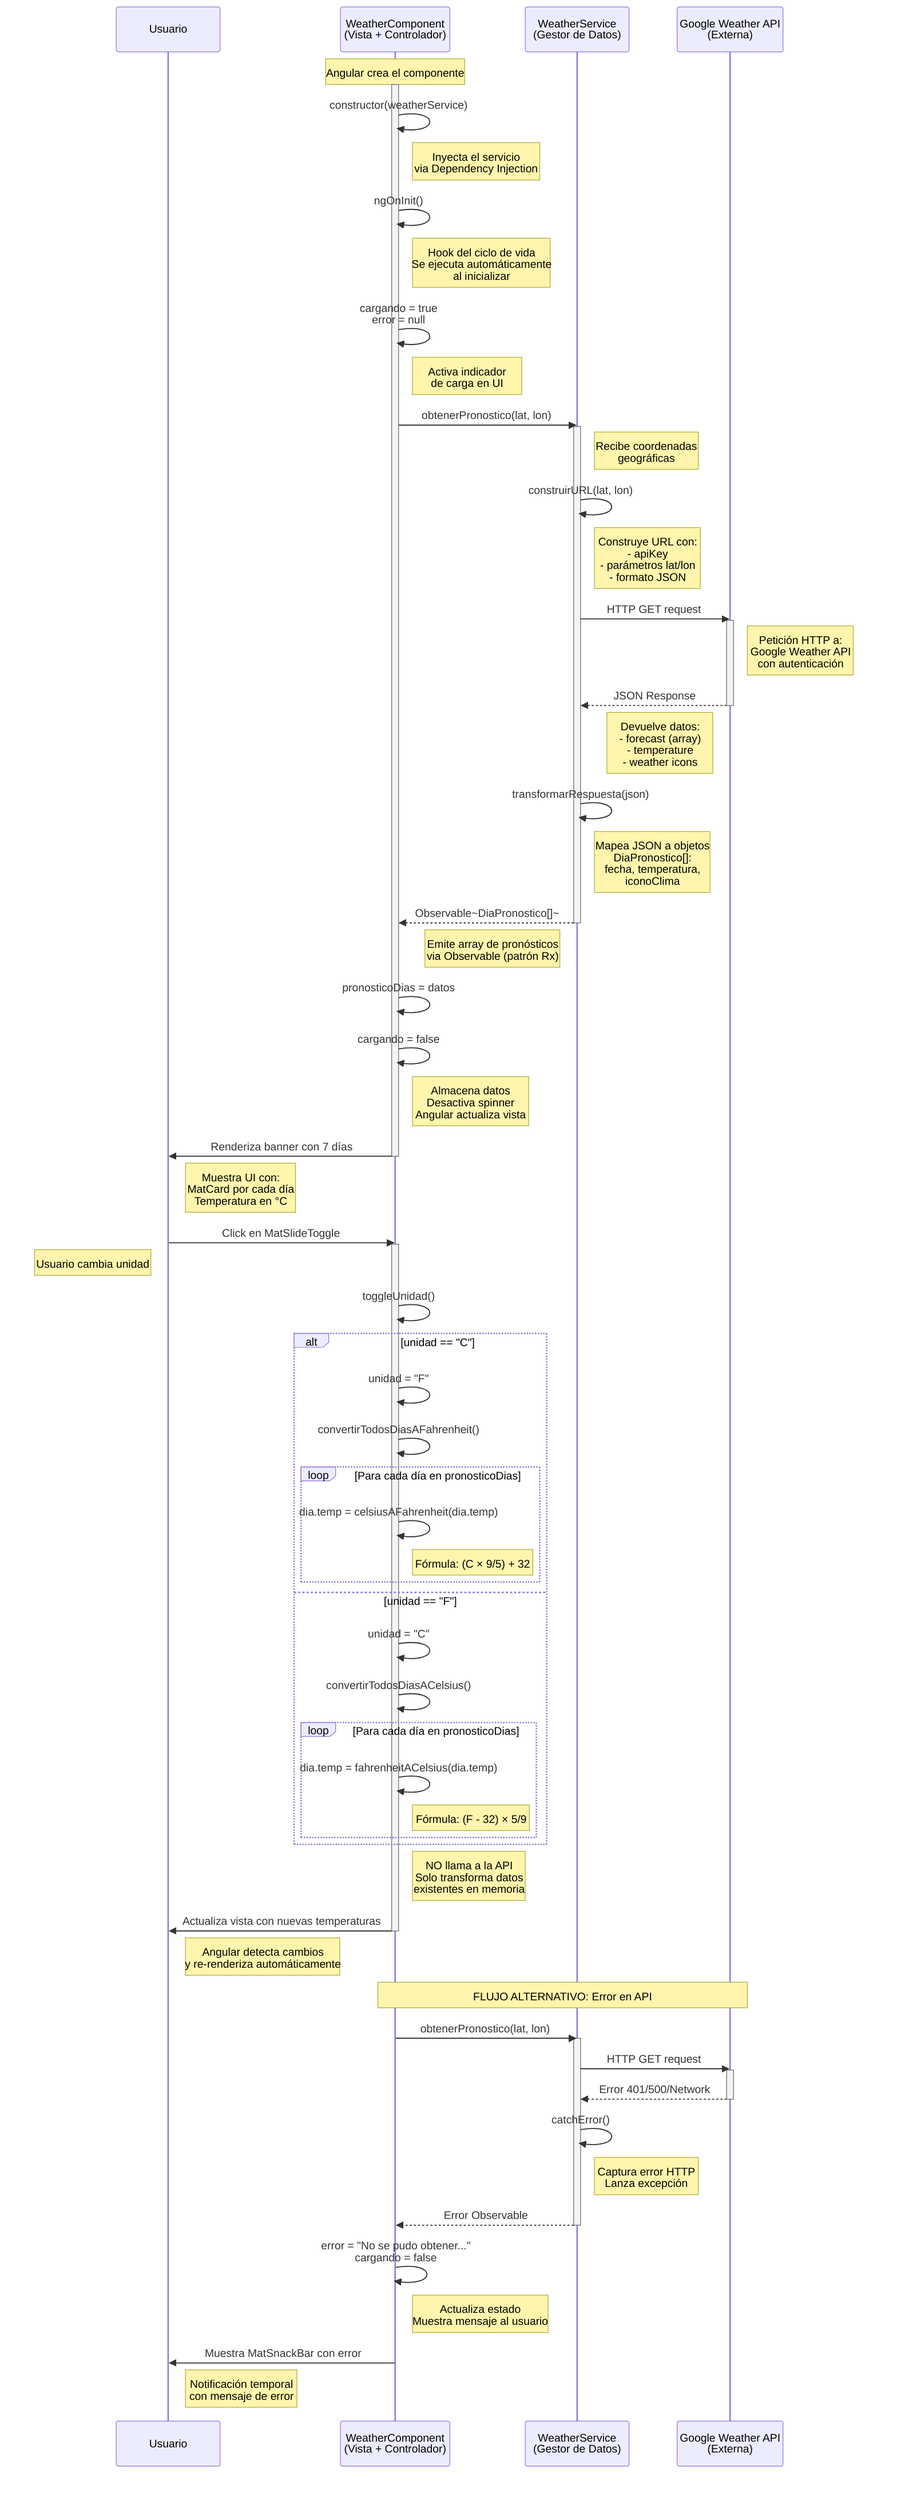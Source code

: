sequenceDiagram
    participant U as Usuario
    participant VC as WeatherComponent<br/>(Vista + Controlador)
    participant WS as WeatherService<br/>(Gestor de Datos)
    participant API as Google Weather API<br/>(Externa)

    %% ══════════════════════════════════════════════════════════
    %% FASE 1: INICIALIZACIÓN DEL COMPONENTE
    %% ══════════════════════════════════════════════════════════
    
    Note over VC: Angular crea el componente
    activate VC
    VC->>VC: constructor(weatherService)
    Note right of VC: Inyecta el servicio<br/>via Dependency Injection
    
    VC->>VC: ngOnInit()
    Note right of VC: Hook del ciclo de vida<br/>Se ejecuta automáticamente<br/>al inicializar
    
    VC->>VC: cargando = true<br/>error = null
    Note right of VC: Activa indicador<br/>de carga en UI
    
    %% ══════════════════════════════════════════════════════════
    %% FASE 2: PETICIÓN DE DATOS A LA API
    %% ══════════════════════════════════════════════════════════
    
    VC->>WS: obtenerPronostico(lat, lon)
    activate WS
    Note right of WS: Recibe coordenadas<br/>geográficas
    
    WS->>WS: construirURL(lat, lon)
    Note right of WS: Construye URL con:<br/>- apiKey<br/>- parámetros lat/lon<br/>- formato JSON
    
    WS->>API: HTTP GET request
    activate API
    Note right of API: Petición HTTP a:<br/>Google Weather API<br/>con autenticación
    
    API-->>WS: JSON Response
    deactivate API
    Note left of API: Devuelve datos:<br/>- forecast (array)<br/>- temperature<br/>- weather icons
    
    WS->>WS: transformarRespuesta(json)
    Note right of WS: Mapea JSON a objetos<br/>DiaPronostico[]:<br/>fecha, temperatura,<br/>iconoClima
    
    WS-->>VC: Observable~DiaPronostico[]~
    deactivate WS
    Note left of WS: Emite array de pronósticos<br/>via Observable (patrón Rx)
    
    VC->>VC: pronosticoDias = datos
    VC->>VC: cargando = false
    Note right of VC: Almacena datos<br/>Desactiva spinner<br/>Angular actualiza vista
    
    VC->>U: Renderiza banner con 7 días
    deactivate VC
    Note right of U: Muestra UI con:<br/>MatCard por cada día<br/>Temperatura en °C
    
    %% ══════════════════════════════════════════════════════════
    %% FASE 3: INTERACCIÓN DEL USUARIO (Toggle C/F)
    %% ══════════════════════════════════════════════════════════
    
    U->>VC: Click en MatSlideToggle
    activate VC
    Note left of U: Usuario cambia unidad
    
    VC->>VC: toggleUnidad()
    
    alt unidad == "C"
        VC->>VC: unidad = "F"
        VC->>VC: convertirTodosDiasAFahrenheit()
        loop Para cada día en pronosticoDias
            VC->>VC: dia.temp = celsiusAFahrenheit(dia.temp)
            Note right of VC: Fórmula: (C × 9/5) + 32
        end
    else unidad == "F"
        VC->>VC: unidad = "C"
        VC->>VC: convertirTodosDiasACelsius()
        loop Para cada día en pronosticoDias
            VC->>VC: dia.temp = fahrenheitACelsius(dia.temp)
            Note right of VC: Fórmula: (F - 32) × 5/9
        end
    end
    
    Note right of VC: NO llama a la API<br/>Solo transforma datos<br/>existentes en memoria
    
    VC->>U: Actualiza vista con nuevas temperaturas
    deactivate VC
    Note right of U: Angular detecta cambios<br/>y re-renderiza automáticamente
    
    %% ══════════════════════════════════════════════════════════
    %% FASE 4: MANEJO DE ERRORES (Flujo alternativo)
    %% ══════════════════════════════════════════════════════════
    
    Note over VC,API: FLUJO ALTERNATIVO: Error en API
    
    VC->>WS: obtenerPronostico(lat, lon)
    activate WS
    WS->>API: HTTP GET request
    activate API
    API-->>WS: Error 401/500/Network
    deactivate API
    
    WS->>WS: catchError()
    Note right of WS: Captura error HTTP<br/>Lanza excepción
    
    WS-->>VC: Error Observable
    deactivate WS
    
    VC->>VC: error = "No se pudo obtener..."<br/>cargando = false
    Note right of VC: Actualiza estado<br/>Muestra mensaje al usuario
    
    VC->>U: Muestra MatSnackBar con error
    Note right of U: Notificación temporal<br/>con mensaje de error